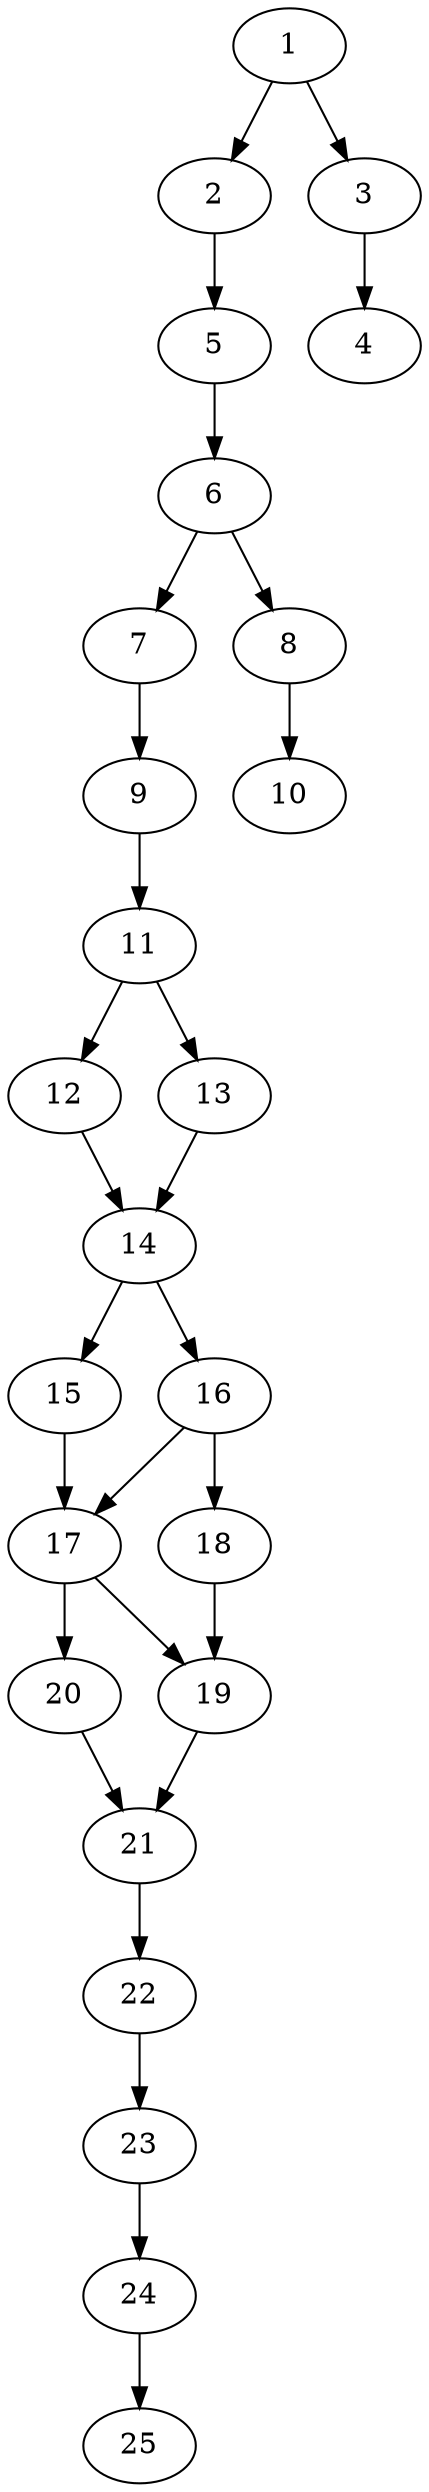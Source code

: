 // DAG automatically generated by daggen at Thu Oct  3 14:00:39 2019
// ./daggen --dot -n 25 --ccr 0.5 --fat 0.3 --regular 0.9 --density 0.6 --mindata 5242880 --maxdata 52428800 
digraph G {
  1 [size="79308800", alpha="0.18", expect_size="39654400"] 
  1 -> 2 [size ="39654400"]
  1 -> 3 [size ="39654400"]
  2 [size="12611584", alpha="0.03", expect_size="6305792"] 
  2 -> 5 [size ="6305792"]
  3 [size="92983296", alpha="0.11", expect_size="46491648"] 
  3 -> 4 [size ="46491648"]
  4 [size="36026368", alpha="0.14", expect_size="18013184"] 
  5 [size="24156160", alpha="0.15", expect_size="12078080"] 
  5 -> 6 [size ="12078080"]
  6 [size="95711232", alpha="0.03", expect_size="47855616"] 
  6 -> 7 [size ="47855616"]
  6 -> 8 [size ="47855616"]
  7 [size="68149248", alpha="0.04", expect_size="34074624"] 
  7 -> 9 [size ="34074624"]
  8 [size="63563776", alpha="0.14", expect_size="31781888"] 
  8 -> 10 [size ="31781888"]
  9 [size="63113216", alpha="0.04", expect_size="31556608"] 
  9 -> 11 [size ="31556608"]
  10 [size="86040576", alpha="0.10", expect_size="43020288"] 
  11 [size="40572928", alpha="0.14", expect_size="20286464"] 
  11 -> 12 [size ="20286464"]
  11 -> 13 [size ="20286464"]
  12 [size="29814784", alpha="0.02", expect_size="14907392"] 
  12 -> 14 [size ="14907392"]
  13 [size="41668608", alpha="0.05", expect_size="20834304"] 
  13 -> 14 [size ="20834304"]
  14 [size="93046784", alpha="0.06", expect_size="46523392"] 
  14 -> 15 [size ="46523392"]
  14 -> 16 [size ="46523392"]
  15 [size="64667648", alpha="0.19", expect_size="32333824"] 
  15 -> 17 [size ="32333824"]
  16 [size="39182336", alpha="0.07", expect_size="19591168"] 
  16 -> 17 [size ="19591168"]
  16 -> 18 [size ="19591168"]
  17 [size="54689792", alpha="0.07", expect_size="27344896"] 
  17 -> 19 [size ="27344896"]
  17 -> 20 [size ="27344896"]
  18 [size="71868416", alpha="0.10", expect_size="35934208"] 
  18 -> 19 [size ="35934208"]
  19 [size="43730944", alpha="0.05", expect_size="21865472"] 
  19 -> 21 [size ="21865472"]
  20 [size="61521920", alpha="0.06", expect_size="30760960"] 
  20 -> 21 [size ="30760960"]
  21 [size="16660480", alpha="0.02", expect_size="8330240"] 
  21 -> 22 [size ="8330240"]
  22 [size="83011584", alpha="0.18", expect_size="41505792"] 
  22 -> 23 [size ="41505792"]
  23 [size="93945856", alpha="0.12", expect_size="46972928"] 
  23 -> 24 [size ="46972928"]
  24 [size="25266176", alpha="0.11", expect_size="12633088"] 
  24 -> 25 [size ="12633088"]
  25 [size="51574784", alpha="0.14", expect_size="25787392"] 
}
